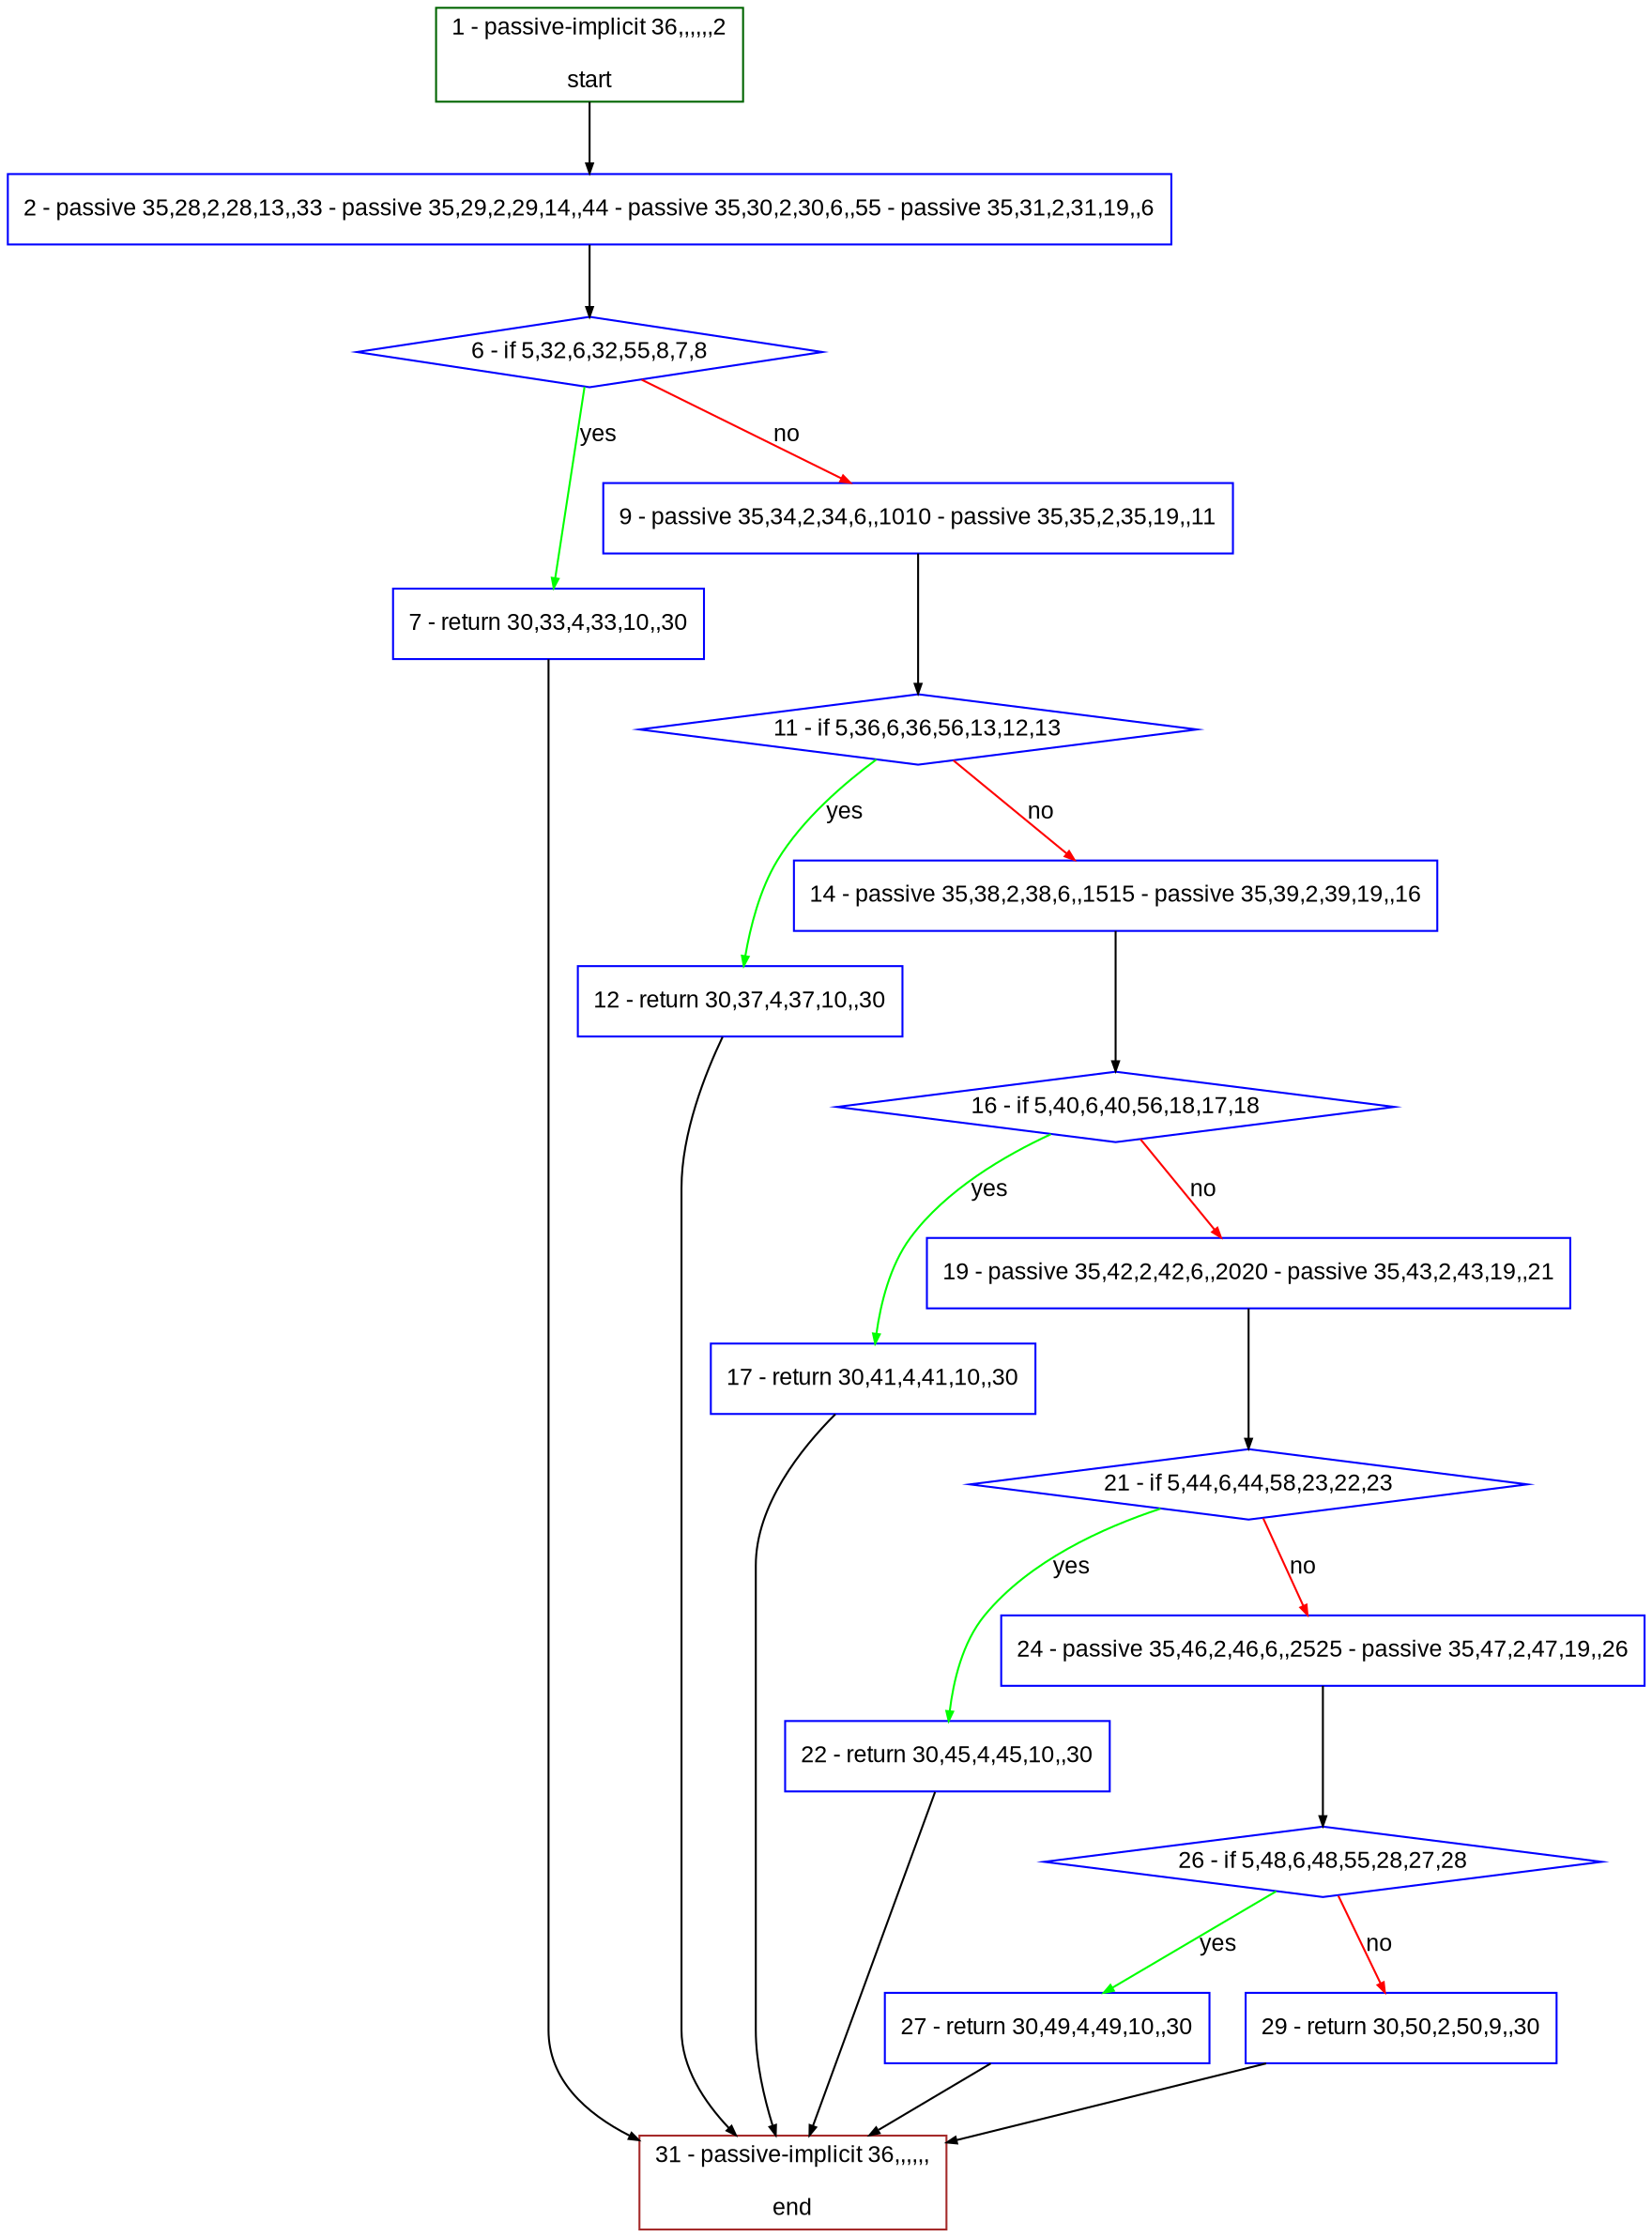 digraph "" {
  graph [bgcolor="white", fillcolor="#FFFFCC", pack="true", packmode="clust", fontname="Arial", label="", fontsize="12", compound="true", style="rounded,filled"];
  node [node_initialized="no", fillcolor="white", fontname="Arial", label="", color="grey", fontsize="12", fixedsize="false", compound="true", shape="rectangle", style="filled"];
  edge [arrowtail="none", lhead="", fontcolor="black", fontname="Arial", label="", color="black", fontsize="12", arrowhead="normal", arrowsize="0.5", compound="true", ltail="", dir="forward"];
  __N1 [fillcolor="#ffffff", label="2 - passive 35,28,2,28,13,,33 - passive 35,29,2,29,14,,44 - passive 35,30,2,30,6,,55 - passive 35,31,2,31,19,,6", color="#0000ff", shape="box", style="filled"];
  __N2 [fillcolor="#ffffff", label="1 - passive-implicit 36,,,,,,2\n\nstart", color="#006400", shape="box", style="filled"];
  __N3 [fillcolor="#ffffff", label="6 - if 5,32,6,32,55,8,7,8", color="#0000ff", shape="diamond", style="filled"];
  __N4 [fillcolor="#ffffff", label="7 - return 30,33,4,33,10,,30", color="#0000ff", shape="box", style="filled"];
  __N5 [fillcolor="#ffffff", label="9 - passive 35,34,2,34,6,,1010 - passive 35,35,2,35,19,,11", color="#0000ff", shape="box", style="filled"];
  __N6 [fillcolor="#ffffff", label="31 - passive-implicit 36,,,,,,\n\nend", color="#a52a2a", shape="box", style="filled"];
  __N7 [fillcolor="#ffffff", label="11 - if 5,36,6,36,56,13,12,13", color="#0000ff", shape="diamond", style="filled"];
  __N8 [fillcolor="#ffffff", label="12 - return 30,37,4,37,10,,30", color="#0000ff", shape="box", style="filled"];
  __N9 [fillcolor="#ffffff", label="14 - passive 35,38,2,38,6,,1515 - passive 35,39,2,39,19,,16", color="#0000ff", shape="box", style="filled"];
  __N10 [fillcolor="#ffffff", label="16 - if 5,40,6,40,56,18,17,18", color="#0000ff", shape="diamond", style="filled"];
  __N11 [fillcolor="#ffffff", label="17 - return 30,41,4,41,10,,30", color="#0000ff", shape="box", style="filled"];
  __N12 [fillcolor="#ffffff", label="19 - passive 35,42,2,42,6,,2020 - passive 35,43,2,43,19,,21", color="#0000ff", shape="box", style="filled"];
  __N13 [fillcolor="#ffffff", label="21 - if 5,44,6,44,58,23,22,23", color="#0000ff", shape="diamond", style="filled"];
  __N14 [fillcolor="#ffffff", label="22 - return 30,45,4,45,10,,30", color="#0000ff", shape="box", style="filled"];
  __N15 [fillcolor="#ffffff", label="24 - passive 35,46,2,46,6,,2525 - passive 35,47,2,47,19,,26", color="#0000ff", shape="box", style="filled"];
  __N16 [fillcolor="#ffffff", label="26 - if 5,48,6,48,55,28,27,28", color="#0000ff", shape="diamond", style="filled"];
  __N17 [fillcolor="#ffffff", label="27 - return 30,49,4,49,10,,30", color="#0000ff", shape="box", style="filled"];
  __N18 [fillcolor="#ffffff", label="29 - return 30,50,2,50,9,,30", color="#0000ff", shape="box", style="filled"];
  __N2 -> __N1 [arrowtail="none", color="#000000", label="", arrowhead="normal", dir="forward"];
  __N1 -> __N3 [arrowtail="none", color="#000000", label="", arrowhead="normal", dir="forward"];
  __N3 -> __N4 [arrowtail="none", color="#00ff00", label="yes", arrowhead="normal", dir="forward"];
  __N3 -> __N5 [arrowtail="none", color="#ff0000", label="no", arrowhead="normal", dir="forward"];
  __N4 -> __N6 [arrowtail="none", color="#000000", label="", arrowhead="normal", dir="forward"];
  __N5 -> __N7 [arrowtail="none", color="#000000", label="", arrowhead="normal", dir="forward"];
  __N7 -> __N8 [arrowtail="none", color="#00ff00", label="yes", arrowhead="normal", dir="forward"];
  __N7 -> __N9 [arrowtail="none", color="#ff0000", label="no", arrowhead="normal", dir="forward"];
  __N8 -> __N6 [arrowtail="none", color="#000000", label="", arrowhead="normal", dir="forward"];
  __N9 -> __N10 [arrowtail="none", color="#000000", label="", arrowhead="normal", dir="forward"];
  __N10 -> __N11 [arrowtail="none", color="#00ff00", label="yes", arrowhead="normal", dir="forward"];
  __N10 -> __N12 [arrowtail="none", color="#ff0000", label="no", arrowhead="normal", dir="forward"];
  __N11 -> __N6 [arrowtail="none", color="#000000", label="", arrowhead="normal", dir="forward"];
  __N12 -> __N13 [arrowtail="none", color="#000000", label="", arrowhead="normal", dir="forward"];
  __N13 -> __N14 [arrowtail="none", color="#00ff00", label="yes", arrowhead="normal", dir="forward"];
  __N13 -> __N15 [arrowtail="none", color="#ff0000", label="no", arrowhead="normal", dir="forward"];
  __N14 -> __N6 [arrowtail="none", color="#000000", label="", arrowhead="normal", dir="forward"];
  __N15 -> __N16 [arrowtail="none", color="#000000", label="", arrowhead="normal", dir="forward"];
  __N16 -> __N17 [arrowtail="none", color="#00ff00", label="yes", arrowhead="normal", dir="forward"];
  __N16 -> __N18 [arrowtail="none", color="#ff0000", label="no", arrowhead="normal", dir="forward"];
  __N17 -> __N6 [arrowtail="none", color="#000000", label="", arrowhead="normal", dir="forward"];
  __N18 -> __N6 [arrowtail="none", color="#000000", label="", arrowhead="normal", dir="forward"];
}

